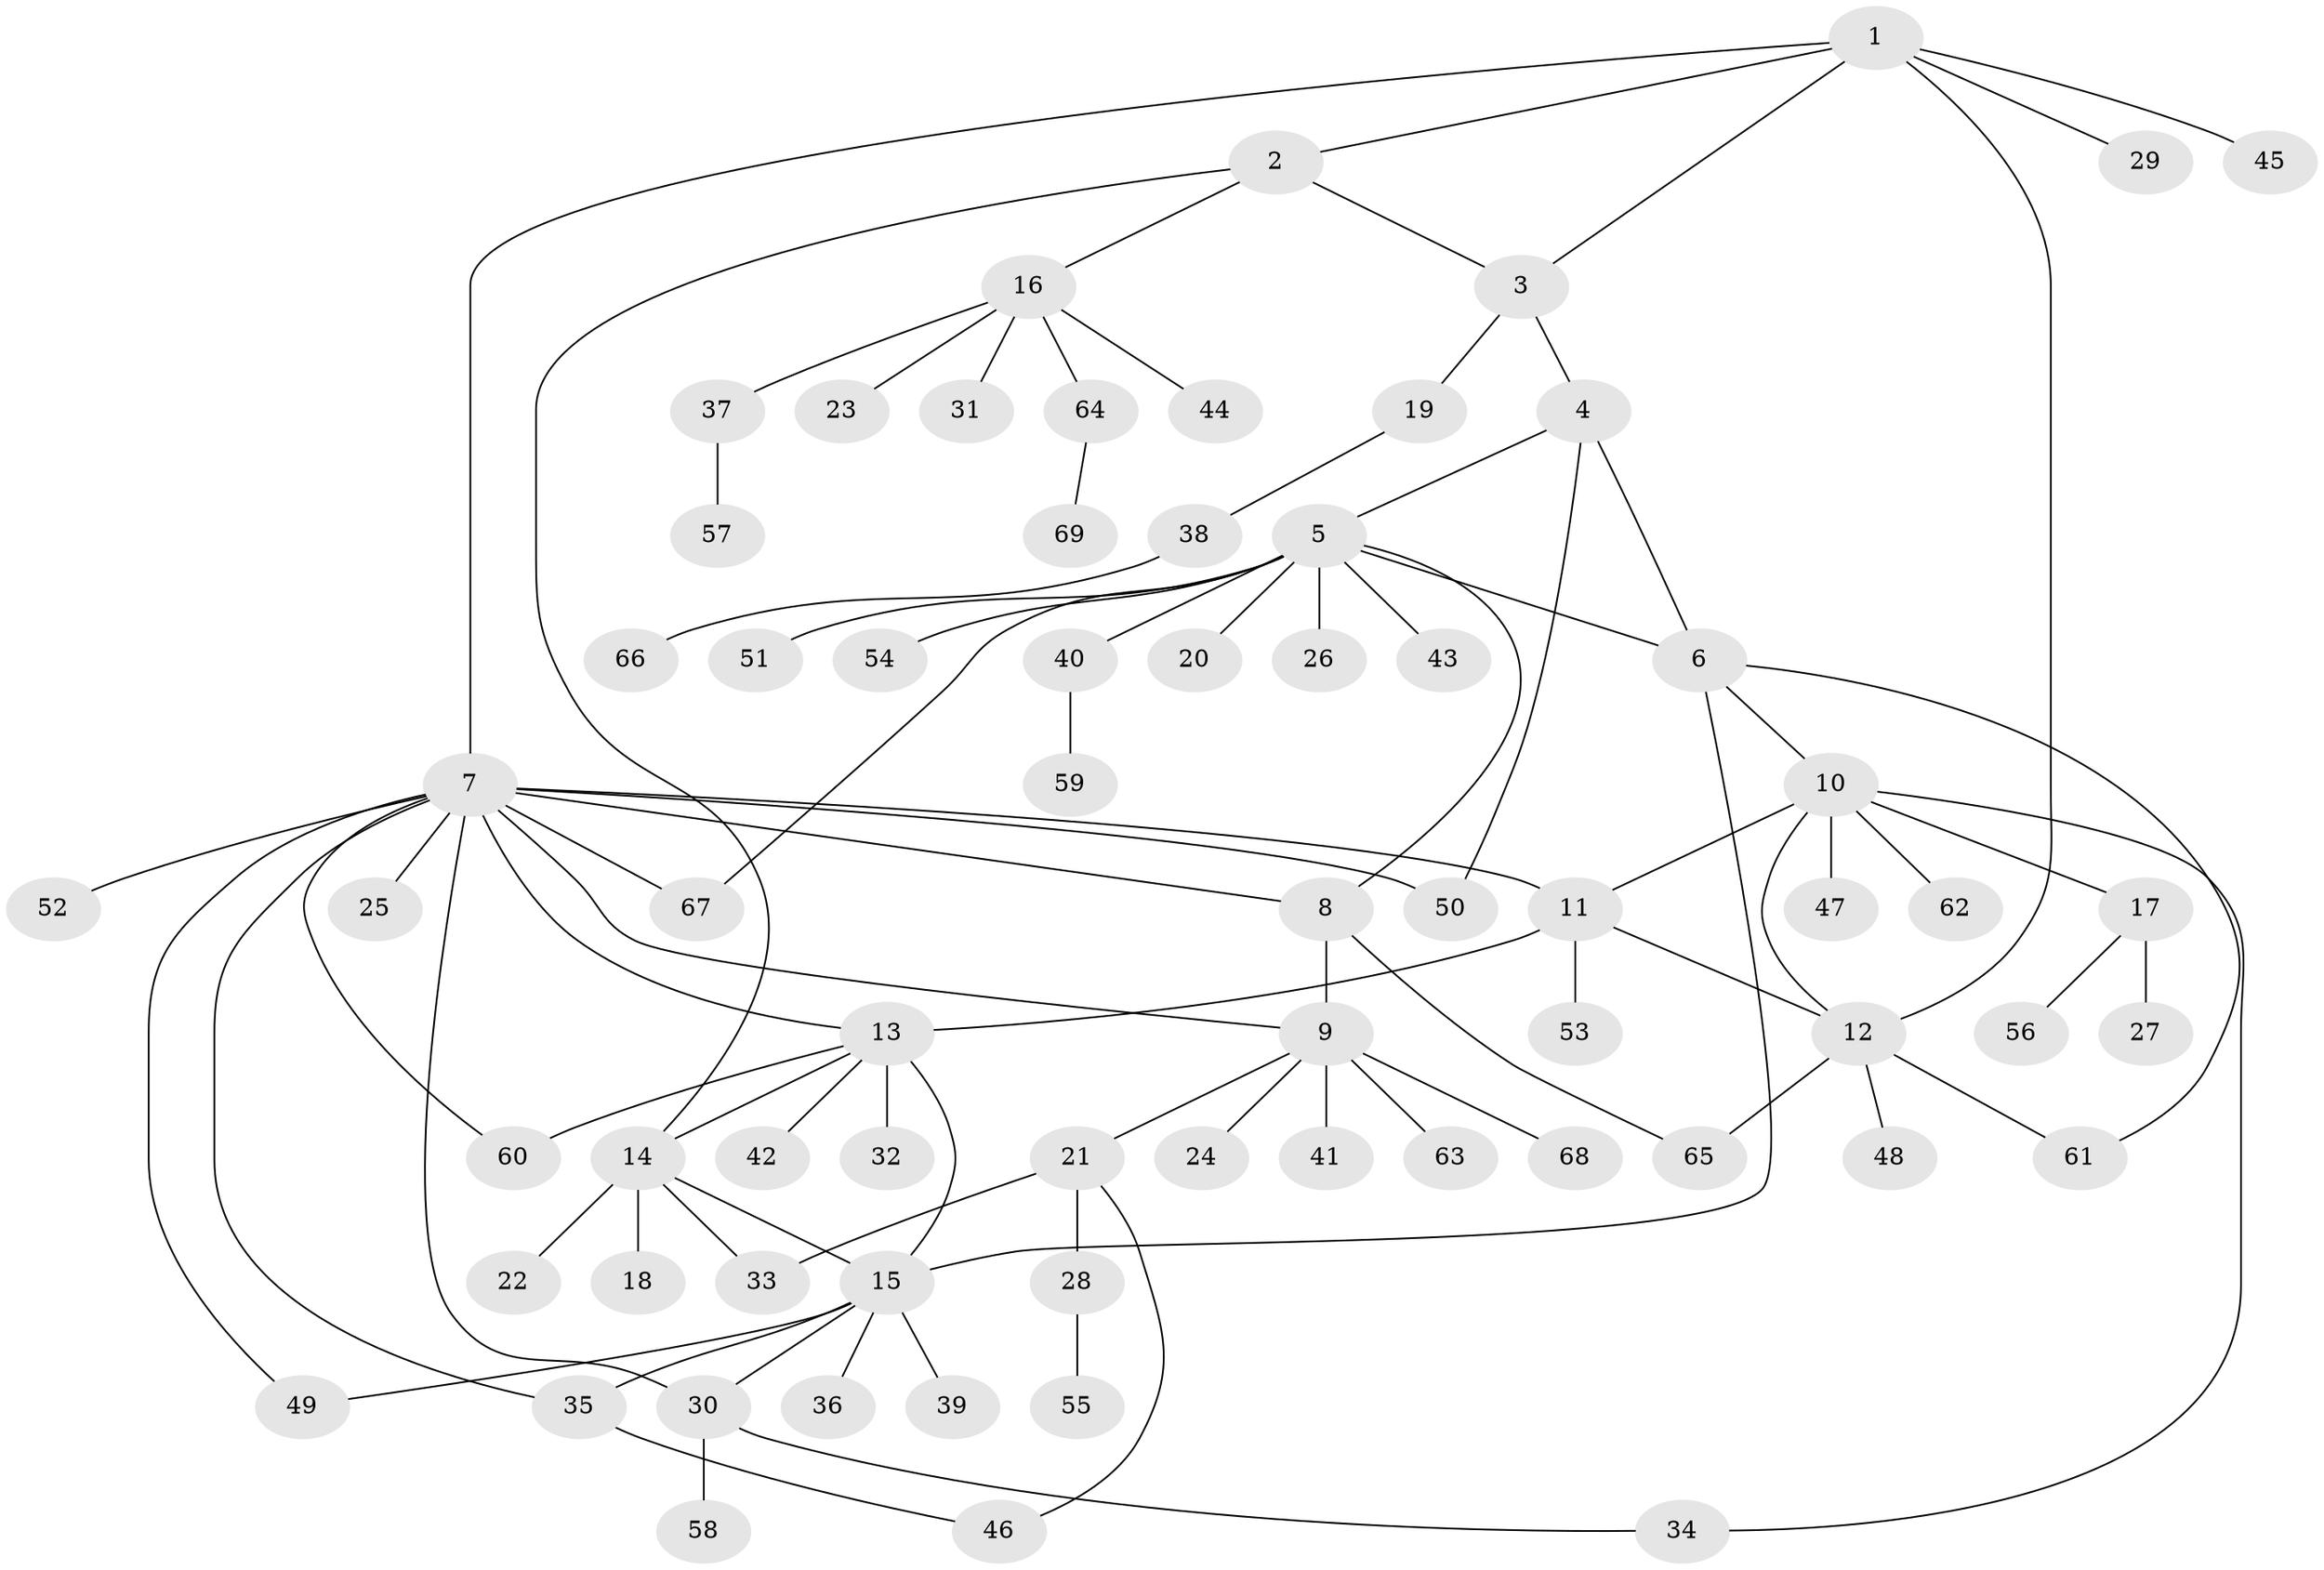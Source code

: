 // Generated by graph-tools (version 1.1) at 2025/55/03/09/25 04:55:59]
// undirected, 69 vertices, 90 edges
graph export_dot {
graph [start="1"]
  node [color=gray90,style=filled];
  1;
  2;
  3;
  4;
  5;
  6;
  7;
  8;
  9;
  10;
  11;
  12;
  13;
  14;
  15;
  16;
  17;
  18;
  19;
  20;
  21;
  22;
  23;
  24;
  25;
  26;
  27;
  28;
  29;
  30;
  31;
  32;
  33;
  34;
  35;
  36;
  37;
  38;
  39;
  40;
  41;
  42;
  43;
  44;
  45;
  46;
  47;
  48;
  49;
  50;
  51;
  52;
  53;
  54;
  55;
  56;
  57;
  58;
  59;
  60;
  61;
  62;
  63;
  64;
  65;
  66;
  67;
  68;
  69;
  1 -- 2;
  1 -- 3;
  1 -- 7;
  1 -- 12;
  1 -- 29;
  1 -- 45;
  2 -- 3;
  2 -- 14;
  2 -- 16;
  3 -- 4;
  3 -- 19;
  4 -- 5;
  4 -- 6;
  4 -- 50;
  5 -- 6;
  5 -- 8;
  5 -- 20;
  5 -- 26;
  5 -- 40;
  5 -- 43;
  5 -- 51;
  5 -- 54;
  5 -- 67;
  6 -- 10;
  6 -- 15;
  6 -- 61;
  7 -- 8;
  7 -- 9;
  7 -- 11;
  7 -- 13;
  7 -- 25;
  7 -- 30;
  7 -- 35;
  7 -- 49;
  7 -- 50;
  7 -- 52;
  7 -- 60;
  7 -- 67;
  8 -- 9;
  8 -- 65;
  9 -- 21;
  9 -- 24;
  9 -- 41;
  9 -- 63;
  9 -- 68;
  10 -- 11;
  10 -- 12;
  10 -- 17;
  10 -- 34;
  10 -- 47;
  10 -- 62;
  11 -- 12;
  11 -- 13;
  11 -- 53;
  12 -- 48;
  12 -- 61;
  12 -- 65;
  13 -- 14;
  13 -- 15;
  13 -- 32;
  13 -- 42;
  13 -- 60;
  14 -- 15;
  14 -- 18;
  14 -- 22;
  14 -- 33;
  15 -- 30;
  15 -- 35;
  15 -- 36;
  15 -- 39;
  15 -- 49;
  16 -- 23;
  16 -- 31;
  16 -- 37;
  16 -- 44;
  16 -- 64;
  17 -- 27;
  17 -- 56;
  19 -- 38;
  21 -- 28;
  21 -- 33;
  21 -- 46;
  28 -- 55;
  30 -- 34;
  30 -- 58;
  35 -- 46;
  37 -- 57;
  38 -- 66;
  40 -- 59;
  64 -- 69;
}
